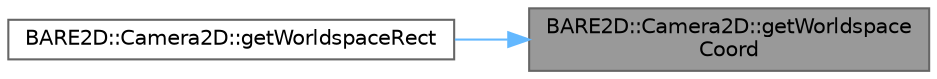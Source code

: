 digraph "BARE2D::Camera2D::getWorldspaceCoord"
{
 // INTERACTIVE_SVG=YES
 // LATEX_PDF_SIZE
  bgcolor="transparent";
  edge [fontname=Helvetica,fontsize=10,labelfontname=Helvetica,labelfontsize=10];
  node [fontname=Helvetica,fontsize=10,shape=box,height=0.2,width=0.4];
  rankdir="RL";
  Node1 [label="BARE2D::Camera2D::getWorldspace\lCoord",height=0.2,width=0.4,color="gray40", fillcolor="grey60", style="filled", fontcolor="black",tooltip="Converts a coordinate from Worldspace to Viewspace."];
  Node1 -> Node2 [dir="back",color="steelblue1",style="solid"];
  Node2 [label="BARE2D::Camera2D::getWorldspaceRect",height=0.2,width=0.4,color="grey40", fillcolor="white", style="filled",URL="$class_b_a_r_e2_d_1_1_camera2_d.html#a9101871c433a6d0b289b7972270b19df",tooltip=" "];
}
